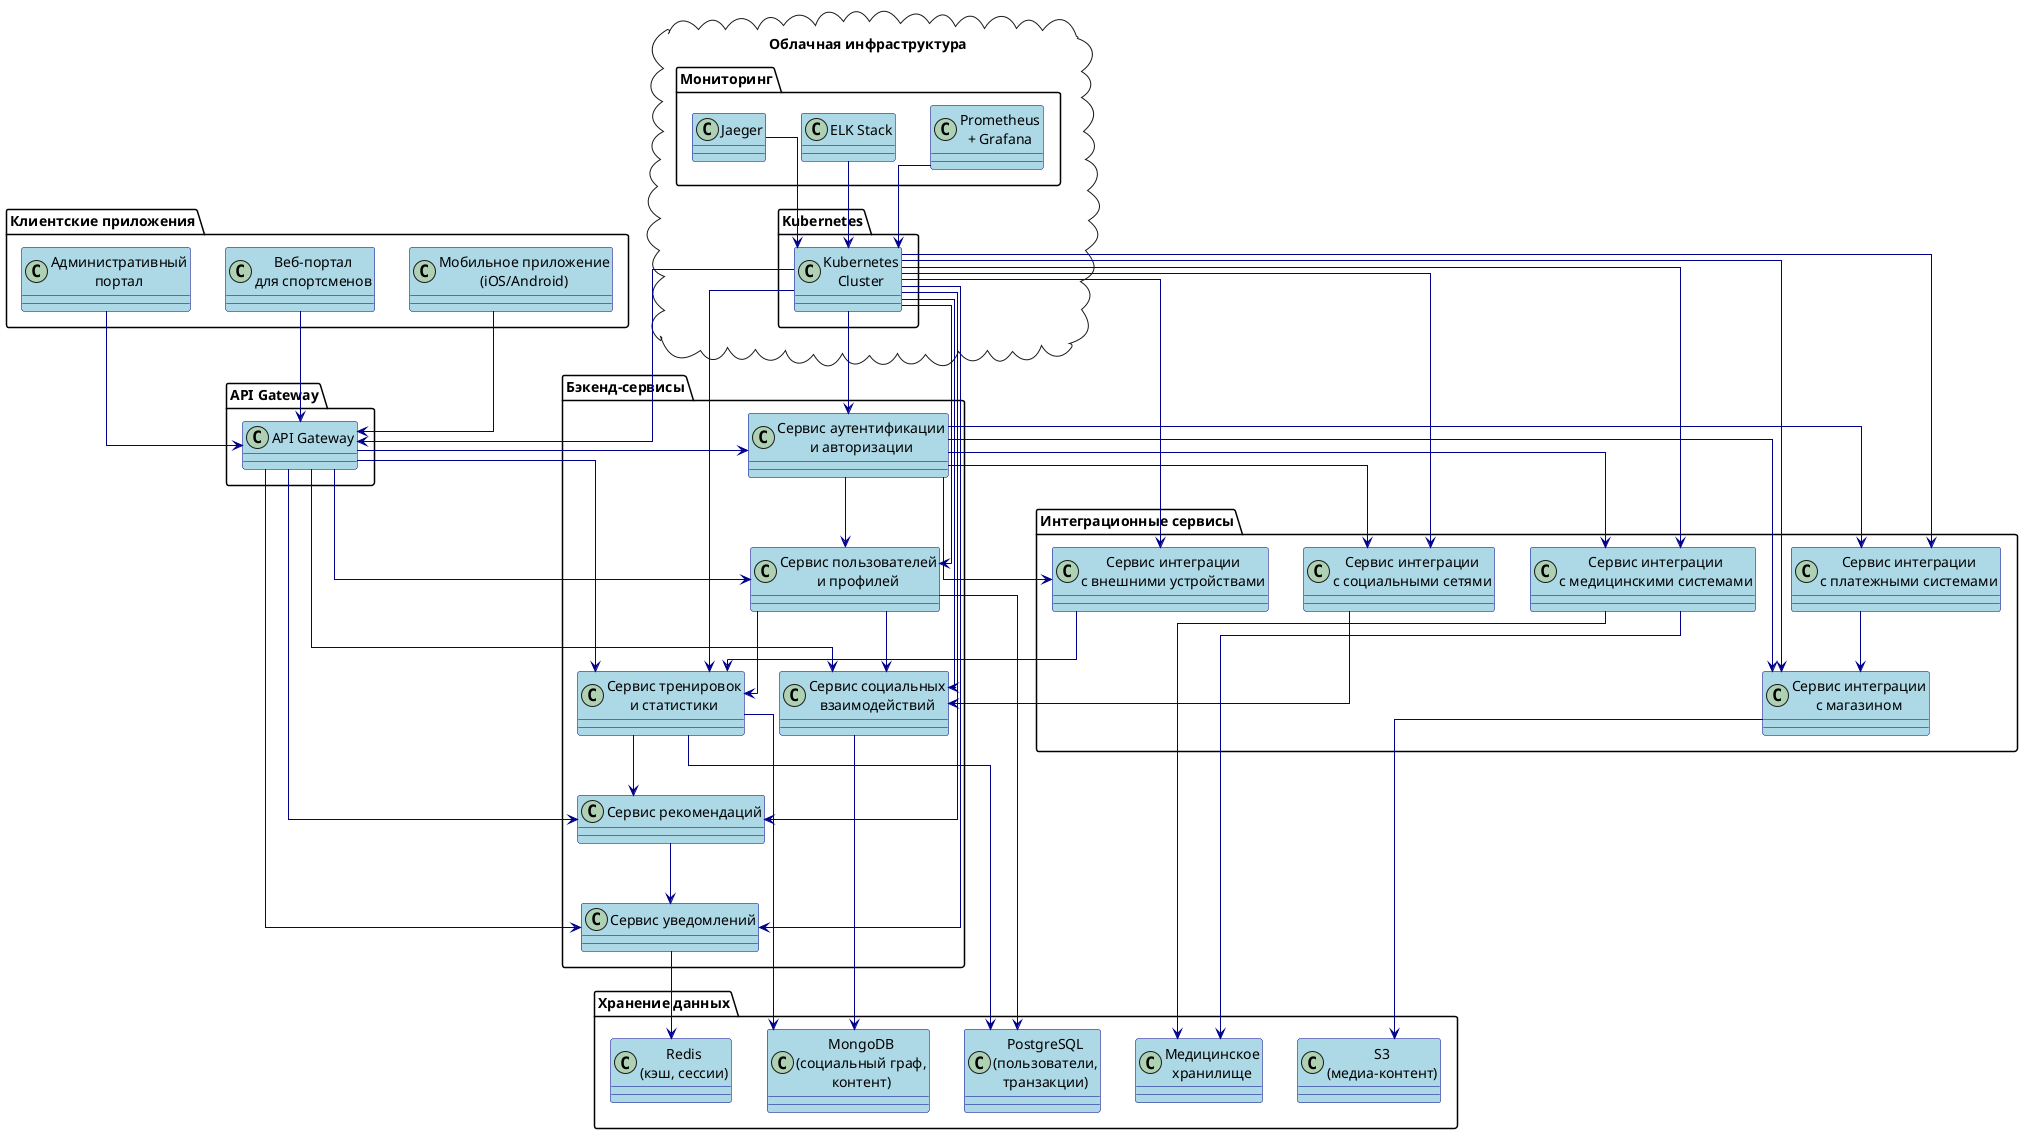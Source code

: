 @startuml Концептуальная архитектура

!define RECTANGLE class
skinparam linetype ortho
skinparam backgroundColor white
skinparam class {
    BackgroundColor LightBlue
    BorderColor DarkBlue
    ArrowColor DarkBlue
}

' Основные компоненты
package "Клиентские приложения" {
    RECTANGLE "Мобильное приложение\n(iOS/Android)" as mobile
    RECTANGLE "Веб-портал\nдля спортсменов" as web
    RECTANGLE "Административный\nпортал" as admin
}

package "API Gateway" {
    RECTANGLE "API Gateway" as gateway
}

package "Бэкенд-сервисы" {
    RECTANGLE "Сервис аутентификации\nи авторизации" as auth
    RECTANGLE "Сервис пользователей\nи профилей" as user
    RECTANGLE "Сервис социальных\nвзаимодействий" as social
    RECTANGLE "Сервис тренировок\nи статистики" as training
    RECTANGLE "Сервис рекомендаций" as recommendations
    RECTANGLE "Сервис уведомлений" as notifications
}

package "Интеграционные сервисы" {
    RECTANGLE "Сервис интеграции\nс внешними устройствами" as devices
    RECTANGLE "Сервис интеграции\nс социальными сетями" as social_networks
    RECTANGLE "Сервис интеграции\nс платежными системами" as payments
    RECTANGLE "Сервис интеграции\nс магазином" as store
    RECTANGLE "Сервис интеграции\nс медицинскими системами" as medical
}

package "Хранение данных" {
    RECTANGLE "MongoDB\n(социальный граф,\nконтент)" as mongodb
    RECTANGLE "PostgreSQL\n(пользователи,\nтранзакции)" as postgres
    RECTANGLE "Redis\n(кэш, сессии)" as redis
    RECTANGLE "S3\n(медиа-контент)" as s3
    RECTANGLE "Медицинское\nхранилище" as medical_storage
}

' Связи между компонентами
mobile --> gateway
web --> gateway
admin --> gateway

gateway --> auth
gateway --> user
gateway --> social
gateway --> training
gateway --> recommendations
gateway --> notifications

auth --> user
user --> social
user --> training
training --> recommendations
recommendations --> notifications

auth --> devices
auth --> social_networks
auth --> payments
auth --> store
auth --> medical

devices --> training
social_networks --> social
payments --> store
medical --> medical_storage

user --> postgres
social --> mongodb
training --> postgres
training --> mongodb
notifications --> redis
store --> s3
medical --> medical_storage

' Инфраструктура
cloud "Облачная инфраструктура" {
    package "Kubernetes" {
        RECTANGLE "Kubernetes\nCluster" as k8s
    }
    
    package "Мониторинг" {
        RECTANGLE "Prometheus\n+ Grafana" as monitoring
        RECTANGLE "ELK Stack" as logging
        RECTANGLE "Jaeger" as tracing
    }
}

k8s --> gateway
k8s --> auth
k8s --> user
k8s --> social
k8s --> training
k8s --> recommendations
k8s --> notifications
k8s --> devices
k8s --> social_networks
k8s --> payments
k8s --> store
k8s --> medical

monitoring --> k8s
logging --> k8s
tracing --> k8s

@enduml 